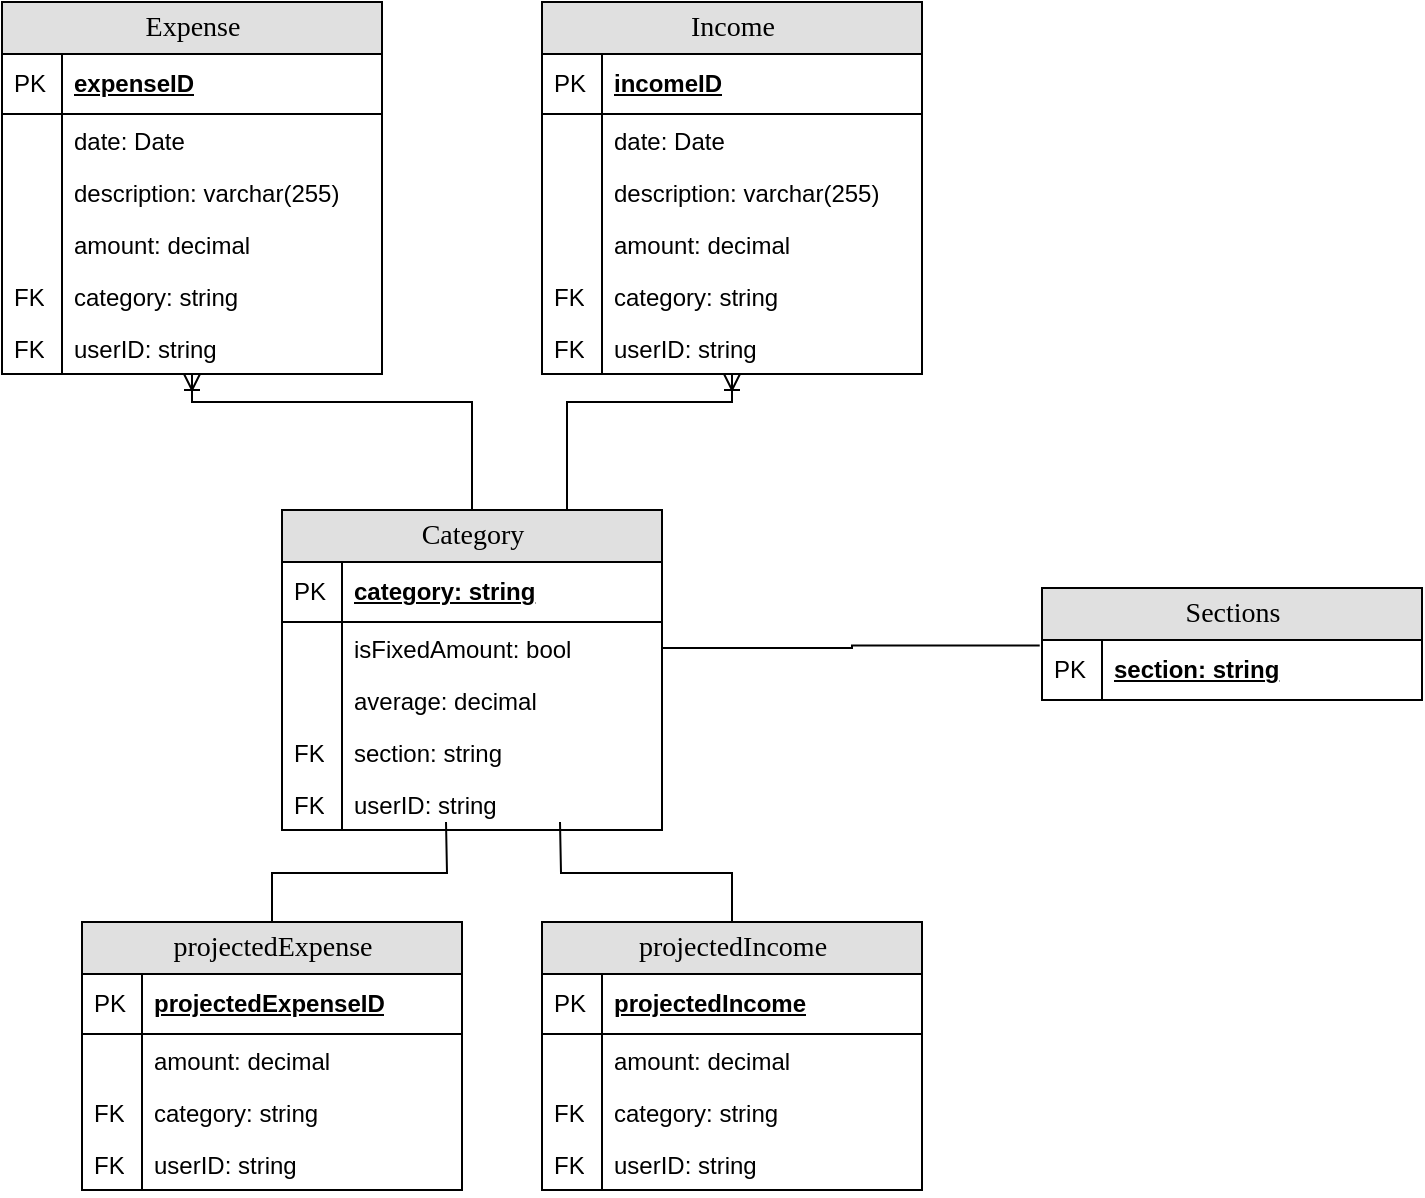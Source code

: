 <mxfile version="20.8.10" type="github">
  <diagram name="Page-1" id="e56a1550-8fbb-45ad-956c-1786394a9013">
    <mxGraphModel dx="974" dy="534" grid="1" gridSize="10" guides="1" tooltips="1" connect="1" arrows="1" fold="1" page="1" pageScale="1" pageWidth="1100" pageHeight="850" background="none" math="0" shadow="0">
      <root>
        <mxCell id="0" />
        <mxCell id="1" parent="0" />
        <mxCell id="pTlCD6fBmRqwdSvY9lYI-57" style="edgeStyle=orthogonalEdgeStyle;rounded=0;orthogonalLoop=1;jettySize=auto;html=1;entryX=0.5;entryY=0;entryDx=0;entryDy=0;strokeColor=default;startArrow=ERoneToMany;startFill=0;endArrow=none;endFill=0;" edge="1" parent="1" source="2e49270ec7c68f3f-80" target="pTlCD6fBmRqwdSvY9lYI-40">
          <mxGeometry relative="1" as="geometry">
            <Array as="points">
              <mxPoint x="355" y="280" />
              <mxPoint x="495" y="280" />
            </Array>
          </mxGeometry>
        </mxCell>
        <mxCell id="2e49270ec7c68f3f-80" value="Expense" style="swimlane;html=1;fontStyle=0;childLayout=stackLayout;horizontal=1;startSize=26;fillColor=#e0e0e0;horizontalStack=0;resizeParent=1;resizeLast=0;collapsible=1;marginBottom=0;swimlaneFillColor=#ffffff;align=center;rounded=0;shadow=0;comic=0;labelBackgroundColor=none;strokeWidth=1;fontFamily=Verdana;fontSize=14" parent="1" vertex="1">
          <mxGeometry x="260" y="80" width="190" height="186" as="geometry" />
        </mxCell>
        <mxCell id="2e49270ec7c68f3f-81" value="expenseID" style="shape=partialRectangle;top=0;left=0;right=0;bottom=1;html=1;align=left;verticalAlign=middle;fillColor=none;spacingLeft=34;spacingRight=4;whiteSpace=wrap;overflow=hidden;rotatable=0;points=[[0,0.5],[1,0.5]];portConstraint=eastwest;dropTarget=0;fontStyle=5;" parent="2e49270ec7c68f3f-80" vertex="1">
          <mxGeometry y="26" width="190" height="30" as="geometry" />
        </mxCell>
        <mxCell id="2e49270ec7c68f3f-82" value="PK" style="shape=partialRectangle;top=0;left=0;bottom=0;html=1;fillColor=none;align=left;verticalAlign=middle;spacingLeft=4;spacingRight=4;whiteSpace=wrap;overflow=hidden;rotatable=0;points=[];portConstraint=eastwest;part=1;" parent="2e49270ec7c68f3f-81" vertex="1" connectable="0">
          <mxGeometry width="30" height="30" as="geometry" />
        </mxCell>
        <mxCell id="2e49270ec7c68f3f-83" value="date: Date" style="shape=partialRectangle;top=0;left=0;right=0;bottom=0;html=1;align=left;verticalAlign=top;fillColor=none;spacingLeft=34;spacingRight=4;whiteSpace=wrap;overflow=hidden;rotatable=0;points=[[0,0.5],[1,0.5]];portConstraint=eastwest;dropTarget=0;" parent="2e49270ec7c68f3f-80" vertex="1">
          <mxGeometry y="56" width="190" height="26" as="geometry" />
        </mxCell>
        <mxCell id="2e49270ec7c68f3f-84" value="" style="shape=partialRectangle;top=0;left=0;bottom=0;html=1;fillColor=none;align=left;verticalAlign=top;spacingLeft=4;spacingRight=4;whiteSpace=wrap;overflow=hidden;rotatable=0;points=[];portConstraint=eastwest;part=1;" parent="2e49270ec7c68f3f-83" vertex="1" connectable="0">
          <mxGeometry width="30" height="26" as="geometry" />
        </mxCell>
        <mxCell id="2e49270ec7c68f3f-85" value="description: varchar(255)" style="shape=partialRectangle;top=0;left=0;right=0;bottom=0;html=1;align=left;verticalAlign=top;fillColor=none;spacingLeft=34;spacingRight=4;whiteSpace=wrap;overflow=hidden;rotatable=0;points=[[0,0.5],[1,0.5]];portConstraint=eastwest;dropTarget=0;" parent="2e49270ec7c68f3f-80" vertex="1">
          <mxGeometry y="82" width="190" height="26" as="geometry" />
        </mxCell>
        <mxCell id="2e49270ec7c68f3f-86" value="" style="shape=partialRectangle;top=0;left=0;bottom=0;html=1;fillColor=none;align=left;verticalAlign=top;spacingLeft=4;spacingRight=4;whiteSpace=wrap;overflow=hidden;rotatable=0;points=[];portConstraint=eastwest;part=1;" parent="2e49270ec7c68f3f-85" vertex="1" connectable="0">
          <mxGeometry width="30" height="26" as="geometry" />
        </mxCell>
        <mxCell id="2e49270ec7c68f3f-87" value="amount: decimal" style="shape=partialRectangle;top=0;left=0;right=0;bottom=0;html=1;align=left;verticalAlign=top;fillColor=none;spacingLeft=34;spacingRight=4;whiteSpace=wrap;overflow=hidden;rotatable=0;points=[[0,0.5],[1,0.5]];portConstraint=eastwest;dropTarget=0;" parent="2e49270ec7c68f3f-80" vertex="1">
          <mxGeometry y="108" width="190" height="26" as="geometry" />
        </mxCell>
        <mxCell id="2e49270ec7c68f3f-88" value="" style="shape=partialRectangle;top=0;left=0;bottom=0;html=1;fillColor=none;align=left;verticalAlign=top;spacingLeft=4;spacingRight=4;whiteSpace=wrap;overflow=hidden;rotatable=0;points=[];portConstraint=eastwest;part=1;" parent="2e49270ec7c68f3f-87" vertex="1" connectable="0">
          <mxGeometry width="30" height="26" as="geometry" />
        </mxCell>
        <mxCell id="2e49270ec7c68f3f-89" value="category: string" style="shape=partialRectangle;top=0;left=0;right=0;bottom=0;html=1;align=left;verticalAlign=top;fillColor=none;spacingLeft=34;spacingRight=4;whiteSpace=wrap;overflow=hidden;rotatable=0;points=[[0,0.5],[1,0.5]];portConstraint=eastwest;dropTarget=0;" parent="2e49270ec7c68f3f-80" vertex="1">
          <mxGeometry y="134" width="190" height="26" as="geometry" />
        </mxCell>
        <mxCell id="2e49270ec7c68f3f-90" value="FK" style="shape=partialRectangle;top=0;left=0;bottom=0;html=1;fillColor=none;align=left;verticalAlign=top;spacingLeft=4;spacingRight=4;whiteSpace=wrap;overflow=hidden;rotatable=0;points=[];portConstraint=eastwest;part=1;" parent="2e49270ec7c68f3f-89" vertex="1" connectable="0">
          <mxGeometry width="30" height="26" as="geometry" />
        </mxCell>
        <mxCell id="pTlCD6fBmRqwdSvY9lYI-97" value="userID: string" style="shape=partialRectangle;top=0;left=0;right=0;bottom=0;html=1;align=left;verticalAlign=top;fillColor=none;spacingLeft=34;spacingRight=4;whiteSpace=wrap;overflow=hidden;rotatable=0;points=[[0,0.5],[1,0.5]];portConstraint=eastwest;dropTarget=0;" vertex="1" parent="2e49270ec7c68f3f-80">
          <mxGeometry y="160" width="190" height="26" as="geometry" />
        </mxCell>
        <mxCell id="pTlCD6fBmRqwdSvY9lYI-98" value="FK" style="shape=partialRectangle;top=0;left=0;bottom=0;html=1;fillColor=none;align=left;verticalAlign=top;spacingLeft=4;spacingRight=4;whiteSpace=wrap;overflow=hidden;rotatable=0;points=[];portConstraint=eastwest;part=1;" vertex="1" connectable="0" parent="pTlCD6fBmRqwdSvY9lYI-97">
          <mxGeometry width="30" height="26" as="geometry" />
        </mxCell>
        <mxCell id="pTlCD6fBmRqwdSvY9lYI-55" style="edgeStyle=orthogonalEdgeStyle;rounded=0;orthogonalLoop=1;jettySize=auto;html=1;entryX=0.75;entryY=0;entryDx=0;entryDy=0;strokeColor=default;startArrow=ERoneToMany;startFill=0;endArrow=none;endFill=0;" edge="1" parent="1" source="pTlCD6fBmRqwdSvY9lYI-29" target="pTlCD6fBmRqwdSvY9lYI-40">
          <mxGeometry relative="1" as="geometry">
            <Array as="points">
              <mxPoint x="625" y="280" />
              <mxPoint x="543" y="280" />
            </Array>
          </mxGeometry>
        </mxCell>
        <mxCell id="pTlCD6fBmRqwdSvY9lYI-29" value="Income" style="swimlane;html=1;fontStyle=0;childLayout=stackLayout;horizontal=1;startSize=26;fillColor=#e0e0e0;horizontalStack=0;resizeParent=1;resizeLast=0;collapsible=1;marginBottom=0;swimlaneFillColor=#ffffff;align=center;rounded=0;shadow=0;comic=0;labelBackgroundColor=none;strokeWidth=1;fontFamily=Verdana;fontSize=14" vertex="1" parent="1">
          <mxGeometry x="530" y="80" width="190" height="186" as="geometry" />
        </mxCell>
        <mxCell id="pTlCD6fBmRqwdSvY9lYI-30" value="incomeID" style="shape=partialRectangle;top=0;left=0;right=0;bottom=1;html=1;align=left;verticalAlign=middle;fillColor=none;spacingLeft=34;spacingRight=4;whiteSpace=wrap;overflow=hidden;rotatable=0;points=[[0,0.5],[1,0.5]];portConstraint=eastwest;dropTarget=0;fontStyle=5;" vertex="1" parent="pTlCD6fBmRqwdSvY9lYI-29">
          <mxGeometry y="26" width="190" height="30" as="geometry" />
        </mxCell>
        <mxCell id="pTlCD6fBmRqwdSvY9lYI-31" value="PK" style="shape=partialRectangle;top=0;left=0;bottom=0;html=1;fillColor=none;align=left;verticalAlign=middle;spacingLeft=4;spacingRight=4;whiteSpace=wrap;overflow=hidden;rotatable=0;points=[];portConstraint=eastwest;part=1;" vertex="1" connectable="0" parent="pTlCD6fBmRqwdSvY9lYI-30">
          <mxGeometry width="30" height="30" as="geometry" />
        </mxCell>
        <mxCell id="pTlCD6fBmRqwdSvY9lYI-32" value="date: Date" style="shape=partialRectangle;top=0;left=0;right=0;bottom=0;html=1;align=left;verticalAlign=top;fillColor=none;spacingLeft=34;spacingRight=4;whiteSpace=wrap;overflow=hidden;rotatable=0;points=[[0,0.5],[1,0.5]];portConstraint=eastwest;dropTarget=0;" vertex="1" parent="pTlCD6fBmRqwdSvY9lYI-29">
          <mxGeometry y="56" width="190" height="26" as="geometry" />
        </mxCell>
        <mxCell id="pTlCD6fBmRqwdSvY9lYI-33" value="" style="shape=partialRectangle;top=0;left=0;bottom=0;html=1;fillColor=none;align=left;verticalAlign=top;spacingLeft=4;spacingRight=4;whiteSpace=wrap;overflow=hidden;rotatable=0;points=[];portConstraint=eastwest;part=1;" vertex="1" connectable="0" parent="pTlCD6fBmRqwdSvY9lYI-32">
          <mxGeometry width="30" height="26" as="geometry" />
        </mxCell>
        <mxCell id="pTlCD6fBmRqwdSvY9lYI-34" value="description: varchar(255)" style="shape=partialRectangle;top=0;left=0;right=0;bottom=0;html=1;align=left;verticalAlign=top;fillColor=none;spacingLeft=34;spacingRight=4;whiteSpace=wrap;overflow=hidden;rotatable=0;points=[[0,0.5],[1,0.5]];portConstraint=eastwest;dropTarget=0;" vertex="1" parent="pTlCD6fBmRqwdSvY9lYI-29">
          <mxGeometry y="82" width="190" height="26" as="geometry" />
        </mxCell>
        <mxCell id="pTlCD6fBmRqwdSvY9lYI-35" value="" style="shape=partialRectangle;top=0;left=0;bottom=0;html=1;fillColor=none;align=left;verticalAlign=top;spacingLeft=4;spacingRight=4;whiteSpace=wrap;overflow=hidden;rotatable=0;points=[];portConstraint=eastwest;part=1;" vertex="1" connectable="0" parent="pTlCD6fBmRqwdSvY9lYI-34">
          <mxGeometry width="30" height="26" as="geometry" />
        </mxCell>
        <mxCell id="pTlCD6fBmRqwdSvY9lYI-36" value="amount: decimal" style="shape=partialRectangle;top=0;left=0;right=0;bottom=0;html=1;align=left;verticalAlign=top;fillColor=none;spacingLeft=34;spacingRight=4;whiteSpace=wrap;overflow=hidden;rotatable=0;points=[[0,0.5],[1,0.5]];portConstraint=eastwest;dropTarget=0;" vertex="1" parent="pTlCD6fBmRqwdSvY9lYI-29">
          <mxGeometry y="108" width="190" height="26" as="geometry" />
        </mxCell>
        <mxCell id="pTlCD6fBmRqwdSvY9lYI-37" value="" style="shape=partialRectangle;top=0;left=0;bottom=0;html=1;fillColor=none;align=left;verticalAlign=top;spacingLeft=4;spacingRight=4;whiteSpace=wrap;overflow=hidden;rotatable=0;points=[];portConstraint=eastwest;part=1;" vertex="1" connectable="0" parent="pTlCD6fBmRqwdSvY9lYI-36">
          <mxGeometry width="30" height="26" as="geometry" />
        </mxCell>
        <mxCell id="pTlCD6fBmRqwdSvY9lYI-38" value="category: string" style="shape=partialRectangle;top=0;left=0;right=0;bottom=0;html=1;align=left;verticalAlign=top;fillColor=none;spacingLeft=34;spacingRight=4;whiteSpace=wrap;overflow=hidden;rotatable=0;points=[[0,0.5],[1,0.5]];portConstraint=eastwest;dropTarget=0;" vertex="1" parent="pTlCD6fBmRqwdSvY9lYI-29">
          <mxGeometry y="134" width="190" height="26" as="geometry" />
        </mxCell>
        <mxCell id="pTlCD6fBmRqwdSvY9lYI-39" value="&lt;div&gt;FK&lt;/div&gt;&lt;div&gt;&lt;br&gt;&lt;/div&gt;" style="shape=partialRectangle;top=0;left=0;bottom=0;html=1;fillColor=none;align=left;verticalAlign=top;spacingLeft=4;spacingRight=4;whiteSpace=wrap;overflow=hidden;rotatable=0;points=[];portConstraint=eastwest;part=1;" vertex="1" connectable="0" parent="pTlCD6fBmRqwdSvY9lYI-38">
          <mxGeometry width="30" height="26" as="geometry" />
        </mxCell>
        <mxCell id="pTlCD6fBmRqwdSvY9lYI-99" value="userID: string" style="shape=partialRectangle;top=0;left=0;right=0;bottom=0;html=1;align=left;verticalAlign=top;fillColor=none;spacingLeft=34;spacingRight=4;whiteSpace=wrap;overflow=hidden;rotatable=0;points=[[0,0.5],[1,0.5]];portConstraint=eastwest;dropTarget=0;" vertex="1" parent="pTlCD6fBmRqwdSvY9lYI-29">
          <mxGeometry y="160" width="190" height="26" as="geometry" />
        </mxCell>
        <mxCell id="pTlCD6fBmRqwdSvY9lYI-100" value="&lt;div&gt;FK&lt;/div&gt;&lt;div&gt;&lt;br&gt;&lt;/div&gt;" style="shape=partialRectangle;top=0;left=0;bottom=0;html=1;fillColor=none;align=left;verticalAlign=top;spacingLeft=4;spacingRight=4;whiteSpace=wrap;overflow=hidden;rotatable=0;points=[];portConstraint=eastwest;part=1;" vertex="1" connectable="0" parent="pTlCD6fBmRqwdSvY9lYI-99">
          <mxGeometry width="30" height="26" as="geometry" />
        </mxCell>
        <mxCell id="pTlCD6fBmRqwdSvY9lYI-40" value="Category" style="swimlane;html=1;fontStyle=0;childLayout=stackLayout;horizontal=1;startSize=26;fillColor=#e0e0e0;horizontalStack=0;resizeParent=1;resizeLast=0;collapsible=1;marginBottom=0;swimlaneFillColor=#ffffff;align=center;rounded=0;shadow=0;comic=0;labelBackgroundColor=none;strokeWidth=1;fontFamily=Verdana;fontSize=14" vertex="1" parent="1">
          <mxGeometry x="400" y="334" width="190" height="160" as="geometry" />
        </mxCell>
        <mxCell id="pTlCD6fBmRqwdSvY9lYI-41" value="category: string" style="shape=partialRectangle;top=0;left=0;right=0;bottom=1;html=1;align=left;verticalAlign=middle;fillColor=none;spacingLeft=34;spacingRight=4;whiteSpace=wrap;overflow=hidden;rotatable=0;points=[[0,0.5],[1,0.5]];portConstraint=eastwest;dropTarget=0;fontStyle=5;" vertex="1" parent="pTlCD6fBmRqwdSvY9lYI-40">
          <mxGeometry y="26" width="190" height="30" as="geometry" />
        </mxCell>
        <mxCell id="pTlCD6fBmRqwdSvY9lYI-42" value="PK" style="shape=partialRectangle;top=0;left=0;bottom=0;html=1;fillColor=none;align=left;verticalAlign=middle;spacingLeft=4;spacingRight=4;whiteSpace=wrap;overflow=hidden;rotatable=0;points=[];portConstraint=eastwest;part=1;" vertex="1" connectable="0" parent="pTlCD6fBmRqwdSvY9lYI-41">
          <mxGeometry width="30" height="30" as="geometry" />
        </mxCell>
        <mxCell id="pTlCD6fBmRqwdSvY9lYI-43" value="isFixedAmount: bool" style="shape=partialRectangle;top=0;left=0;right=0;bottom=0;html=1;align=left;verticalAlign=top;fillColor=none;spacingLeft=34;spacingRight=4;whiteSpace=wrap;overflow=hidden;rotatable=0;points=[[0,0.5],[1,0.5]];portConstraint=eastwest;dropTarget=0;" vertex="1" parent="pTlCD6fBmRqwdSvY9lYI-40">
          <mxGeometry y="56" width="190" height="26" as="geometry" />
        </mxCell>
        <mxCell id="pTlCD6fBmRqwdSvY9lYI-44" value="" style="shape=partialRectangle;top=0;left=0;bottom=0;html=1;fillColor=none;align=left;verticalAlign=top;spacingLeft=4;spacingRight=4;whiteSpace=wrap;overflow=hidden;rotatable=0;points=[];portConstraint=eastwest;part=1;" vertex="1" connectable="0" parent="pTlCD6fBmRqwdSvY9lYI-43">
          <mxGeometry width="30" height="26" as="geometry" />
        </mxCell>
        <mxCell id="pTlCD6fBmRqwdSvY9lYI-82" value="average: decimal" style="shape=partialRectangle;top=0;left=0;right=0;bottom=0;html=1;align=left;verticalAlign=top;fillColor=none;spacingLeft=34;spacingRight=4;whiteSpace=wrap;overflow=hidden;rotatable=0;points=[[0,0.5],[1,0.5]];portConstraint=eastwest;dropTarget=0;" vertex="1" parent="pTlCD6fBmRqwdSvY9lYI-40">
          <mxGeometry y="82" width="190" height="26" as="geometry" />
        </mxCell>
        <mxCell id="pTlCD6fBmRqwdSvY9lYI-83" value="" style="shape=partialRectangle;top=0;left=0;bottom=0;html=1;fillColor=none;align=left;verticalAlign=top;spacingLeft=4;spacingRight=4;whiteSpace=wrap;overflow=hidden;rotatable=0;points=[];portConstraint=eastwest;part=1;" vertex="1" connectable="0" parent="pTlCD6fBmRqwdSvY9lYI-82">
          <mxGeometry width="30" height="26" as="geometry" />
        </mxCell>
        <mxCell id="pTlCD6fBmRqwdSvY9lYI-85" value="section: string" style="shape=partialRectangle;top=0;left=0;right=0;bottom=0;html=1;align=left;verticalAlign=top;fillColor=none;spacingLeft=34;spacingRight=4;whiteSpace=wrap;overflow=hidden;rotatable=0;points=[[0,0.5],[1,0.5]];portConstraint=eastwest;dropTarget=0;" vertex="1" parent="pTlCD6fBmRqwdSvY9lYI-40">
          <mxGeometry y="108" width="190" height="26" as="geometry" />
        </mxCell>
        <mxCell id="pTlCD6fBmRqwdSvY9lYI-86" value="FK" style="shape=partialRectangle;top=0;left=0;bottom=0;html=1;fillColor=none;align=left;verticalAlign=top;spacingLeft=4;spacingRight=4;whiteSpace=wrap;overflow=hidden;rotatable=0;points=[];portConstraint=eastwest;part=1;" vertex="1" connectable="0" parent="pTlCD6fBmRqwdSvY9lYI-85">
          <mxGeometry width="30" height="26" as="geometry" />
        </mxCell>
        <mxCell id="pTlCD6fBmRqwdSvY9lYI-110" value="userID: string" style="shape=partialRectangle;top=0;left=0;right=0;bottom=0;html=1;align=left;verticalAlign=top;fillColor=none;spacingLeft=34;spacingRight=4;whiteSpace=wrap;overflow=hidden;rotatable=0;points=[[0,0.5],[1,0.5]];portConstraint=eastwest;dropTarget=0;" vertex="1" parent="pTlCD6fBmRqwdSvY9lYI-40">
          <mxGeometry y="134" width="190" height="26" as="geometry" />
        </mxCell>
        <mxCell id="pTlCD6fBmRqwdSvY9lYI-111" value="FK" style="shape=partialRectangle;top=0;left=0;bottom=0;html=1;fillColor=none;align=left;verticalAlign=top;spacingLeft=4;spacingRight=4;whiteSpace=wrap;overflow=hidden;rotatable=0;points=[];portConstraint=eastwest;part=1;" vertex="1" connectable="0" parent="pTlCD6fBmRqwdSvY9lYI-110">
          <mxGeometry width="30" height="26" as="geometry" />
        </mxCell>
        <mxCell id="pTlCD6fBmRqwdSvY9lYI-81" style="edgeStyle=orthogonalEdgeStyle;rounded=0;orthogonalLoop=1;jettySize=auto;html=1;strokeColor=default;startArrow=none;startFill=0;endArrow=none;endFill=0;" edge="1" parent="1" source="pTlCD6fBmRqwdSvY9lYI-58">
          <mxGeometry relative="1" as="geometry">
            <mxPoint x="482" y="490" as="targetPoint" />
          </mxGeometry>
        </mxCell>
        <mxCell id="pTlCD6fBmRqwdSvY9lYI-58" value="projectedExpense" style="swimlane;html=1;fontStyle=0;childLayout=stackLayout;horizontal=1;startSize=26;fillColor=#e0e0e0;horizontalStack=0;resizeParent=1;resizeLast=0;collapsible=1;marginBottom=0;swimlaneFillColor=#ffffff;align=center;rounded=0;shadow=0;comic=0;labelBackgroundColor=none;strokeWidth=1;fontFamily=Verdana;fontSize=14" vertex="1" parent="1">
          <mxGeometry x="300" y="540" width="190" height="134" as="geometry" />
        </mxCell>
        <mxCell id="pTlCD6fBmRqwdSvY9lYI-59" value="projectedExpenseID" style="shape=partialRectangle;top=0;left=0;right=0;bottom=1;html=1;align=left;verticalAlign=middle;fillColor=none;spacingLeft=34;spacingRight=4;whiteSpace=wrap;overflow=hidden;rotatable=0;points=[[0,0.5],[1,0.5]];portConstraint=eastwest;dropTarget=0;fontStyle=5;" vertex="1" parent="pTlCD6fBmRqwdSvY9lYI-58">
          <mxGeometry y="26" width="190" height="30" as="geometry" />
        </mxCell>
        <mxCell id="pTlCD6fBmRqwdSvY9lYI-60" value="PK" style="shape=partialRectangle;top=0;left=0;bottom=0;html=1;fillColor=none;align=left;verticalAlign=middle;spacingLeft=4;spacingRight=4;whiteSpace=wrap;overflow=hidden;rotatable=0;points=[];portConstraint=eastwest;part=1;" vertex="1" connectable="0" parent="pTlCD6fBmRqwdSvY9lYI-59">
          <mxGeometry width="30" height="30" as="geometry" />
        </mxCell>
        <mxCell id="pTlCD6fBmRqwdSvY9lYI-65" value="amount: decimal" style="shape=partialRectangle;top=0;left=0;right=0;bottom=0;html=1;align=left;verticalAlign=top;fillColor=none;spacingLeft=34;spacingRight=4;whiteSpace=wrap;overflow=hidden;rotatable=0;points=[[0,0.5],[1,0.5]];portConstraint=eastwest;dropTarget=0;" vertex="1" parent="pTlCD6fBmRqwdSvY9lYI-58">
          <mxGeometry y="56" width="190" height="26" as="geometry" />
        </mxCell>
        <mxCell id="pTlCD6fBmRqwdSvY9lYI-66" value="" style="shape=partialRectangle;top=0;left=0;bottom=0;html=1;fillColor=none;align=left;verticalAlign=top;spacingLeft=4;spacingRight=4;whiteSpace=wrap;overflow=hidden;rotatable=0;points=[];portConstraint=eastwest;part=1;" vertex="1" connectable="0" parent="pTlCD6fBmRqwdSvY9lYI-65">
          <mxGeometry width="30" height="26" as="geometry" />
        </mxCell>
        <mxCell id="pTlCD6fBmRqwdSvY9lYI-67" value="category: string" style="shape=partialRectangle;top=0;left=0;right=0;bottom=0;html=1;align=left;verticalAlign=top;fillColor=none;spacingLeft=34;spacingRight=4;whiteSpace=wrap;overflow=hidden;rotatable=0;points=[[0,0.5],[1,0.5]];portConstraint=eastwest;dropTarget=0;" vertex="1" parent="pTlCD6fBmRqwdSvY9lYI-58">
          <mxGeometry y="82" width="190" height="26" as="geometry" />
        </mxCell>
        <mxCell id="pTlCD6fBmRqwdSvY9lYI-68" value="FK" style="shape=partialRectangle;top=0;left=0;bottom=0;html=1;fillColor=none;align=left;verticalAlign=top;spacingLeft=4;spacingRight=4;whiteSpace=wrap;overflow=hidden;rotatable=0;points=[];portConstraint=eastwest;part=1;" vertex="1" connectable="0" parent="pTlCD6fBmRqwdSvY9lYI-67">
          <mxGeometry width="30" height="26" as="geometry" />
        </mxCell>
        <mxCell id="pTlCD6fBmRqwdSvY9lYI-112" value="userID: string" style="shape=partialRectangle;top=0;left=0;right=0;bottom=0;html=1;align=left;verticalAlign=top;fillColor=none;spacingLeft=34;spacingRight=4;whiteSpace=wrap;overflow=hidden;rotatable=0;points=[[0,0.5],[1,0.5]];portConstraint=eastwest;dropTarget=0;" vertex="1" parent="pTlCD6fBmRqwdSvY9lYI-58">
          <mxGeometry y="108" width="190" height="26" as="geometry" />
        </mxCell>
        <mxCell id="pTlCD6fBmRqwdSvY9lYI-113" value="FK" style="shape=partialRectangle;top=0;left=0;bottom=0;html=1;fillColor=none;align=left;verticalAlign=top;spacingLeft=4;spacingRight=4;whiteSpace=wrap;overflow=hidden;rotatable=0;points=[];portConstraint=eastwest;part=1;" vertex="1" connectable="0" parent="pTlCD6fBmRqwdSvY9lYI-112">
          <mxGeometry width="30" height="26" as="geometry" />
        </mxCell>
        <mxCell id="pTlCD6fBmRqwdSvY9lYI-80" style="edgeStyle=orthogonalEdgeStyle;rounded=0;orthogonalLoop=1;jettySize=auto;html=1;strokeColor=default;startArrow=none;startFill=0;endArrow=none;endFill=0;" edge="1" parent="1" source="pTlCD6fBmRqwdSvY9lYI-69">
          <mxGeometry relative="1" as="geometry">
            <mxPoint x="539" y="490" as="targetPoint" />
          </mxGeometry>
        </mxCell>
        <mxCell id="pTlCD6fBmRqwdSvY9lYI-69" value="projectedIncome" style="swimlane;html=1;fontStyle=0;childLayout=stackLayout;horizontal=1;startSize=26;fillColor=#e0e0e0;horizontalStack=0;resizeParent=1;resizeLast=0;collapsible=1;marginBottom=0;swimlaneFillColor=#ffffff;align=center;rounded=0;shadow=0;comic=0;labelBackgroundColor=none;strokeWidth=1;fontFamily=Verdana;fontSize=14" vertex="1" parent="1">
          <mxGeometry x="530" y="540" width="190" height="134" as="geometry" />
        </mxCell>
        <mxCell id="pTlCD6fBmRqwdSvY9lYI-70" value="projectedIncome" style="shape=partialRectangle;top=0;left=0;right=0;bottom=1;html=1;align=left;verticalAlign=middle;fillColor=none;spacingLeft=34;spacingRight=4;whiteSpace=wrap;overflow=hidden;rotatable=0;points=[[0,0.5],[1,0.5]];portConstraint=eastwest;dropTarget=0;fontStyle=5;" vertex="1" parent="pTlCD6fBmRqwdSvY9lYI-69">
          <mxGeometry y="26" width="190" height="30" as="geometry" />
        </mxCell>
        <mxCell id="pTlCD6fBmRqwdSvY9lYI-71" value="PK" style="shape=partialRectangle;top=0;left=0;bottom=0;html=1;fillColor=none;align=left;verticalAlign=middle;spacingLeft=4;spacingRight=4;whiteSpace=wrap;overflow=hidden;rotatable=0;points=[];portConstraint=eastwest;part=1;" vertex="1" connectable="0" parent="pTlCD6fBmRqwdSvY9lYI-70">
          <mxGeometry width="30" height="30" as="geometry" />
        </mxCell>
        <mxCell id="pTlCD6fBmRqwdSvY9lYI-76" value="amount: decimal" style="shape=partialRectangle;top=0;left=0;right=0;bottom=0;html=1;align=left;verticalAlign=top;fillColor=none;spacingLeft=34;spacingRight=4;whiteSpace=wrap;overflow=hidden;rotatable=0;points=[[0,0.5],[1,0.5]];portConstraint=eastwest;dropTarget=0;" vertex="1" parent="pTlCD6fBmRqwdSvY9lYI-69">
          <mxGeometry y="56" width="190" height="26" as="geometry" />
        </mxCell>
        <mxCell id="pTlCD6fBmRqwdSvY9lYI-77" value="" style="shape=partialRectangle;top=0;left=0;bottom=0;html=1;fillColor=none;align=left;verticalAlign=top;spacingLeft=4;spacingRight=4;whiteSpace=wrap;overflow=hidden;rotatable=0;points=[];portConstraint=eastwest;part=1;" vertex="1" connectable="0" parent="pTlCD6fBmRqwdSvY9lYI-76">
          <mxGeometry width="30" height="26" as="geometry" />
        </mxCell>
        <mxCell id="pTlCD6fBmRqwdSvY9lYI-78" value="category: string" style="shape=partialRectangle;top=0;left=0;right=0;bottom=0;html=1;align=left;verticalAlign=top;fillColor=none;spacingLeft=34;spacingRight=4;whiteSpace=wrap;overflow=hidden;rotatable=0;points=[[0,0.5],[1,0.5]];portConstraint=eastwest;dropTarget=0;" vertex="1" parent="pTlCD6fBmRqwdSvY9lYI-69">
          <mxGeometry y="82" width="190" height="26" as="geometry" />
        </mxCell>
        <mxCell id="pTlCD6fBmRqwdSvY9lYI-79" value="&lt;div&gt;FK&lt;/div&gt;&lt;div&gt;&lt;br&gt;&lt;/div&gt;" style="shape=partialRectangle;top=0;left=0;bottom=0;html=1;fillColor=none;align=left;verticalAlign=top;spacingLeft=4;spacingRight=4;whiteSpace=wrap;overflow=hidden;rotatable=0;points=[];portConstraint=eastwest;part=1;" vertex="1" connectable="0" parent="pTlCD6fBmRqwdSvY9lYI-78">
          <mxGeometry width="30" height="26" as="geometry" />
        </mxCell>
        <mxCell id="pTlCD6fBmRqwdSvY9lYI-114" value="userID: string" style="shape=partialRectangle;top=0;left=0;right=0;bottom=0;html=1;align=left;verticalAlign=top;fillColor=none;spacingLeft=34;spacingRight=4;whiteSpace=wrap;overflow=hidden;rotatable=0;points=[[0,0.5],[1,0.5]];portConstraint=eastwest;dropTarget=0;" vertex="1" parent="pTlCD6fBmRqwdSvY9lYI-69">
          <mxGeometry y="108" width="190" height="26" as="geometry" />
        </mxCell>
        <mxCell id="pTlCD6fBmRqwdSvY9lYI-115" value="&lt;div&gt;FK&lt;/div&gt;&lt;div&gt;&lt;br&gt;&lt;/div&gt;" style="shape=partialRectangle;top=0;left=0;bottom=0;html=1;fillColor=none;align=left;verticalAlign=top;spacingLeft=4;spacingRight=4;whiteSpace=wrap;overflow=hidden;rotatable=0;points=[];portConstraint=eastwest;part=1;" vertex="1" connectable="0" parent="pTlCD6fBmRqwdSvY9lYI-114">
          <mxGeometry width="30" height="26" as="geometry" />
        </mxCell>
        <mxCell id="pTlCD6fBmRqwdSvY9lYI-87" value="Sections" style="swimlane;html=1;fontStyle=0;childLayout=stackLayout;horizontal=1;startSize=26;fillColor=#e0e0e0;horizontalStack=0;resizeParent=1;resizeLast=0;collapsible=1;marginBottom=0;swimlaneFillColor=#ffffff;align=center;rounded=0;shadow=0;comic=0;labelBackgroundColor=none;strokeWidth=1;fontFamily=Verdana;fontSize=14" vertex="1" parent="1">
          <mxGeometry x="780" y="373" width="190" height="56" as="geometry" />
        </mxCell>
        <mxCell id="pTlCD6fBmRqwdSvY9lYI-88" value="section: string" style="shape=partialRectangle;top=0;left=0;right=0;bottom=1;html=1;align=left;verticalAlign=middle;fillColor=none;spacingLeft=34;spacingRight=4;whiteSpace=wrap;overflow=hidden;rotatable=0;points=[[0,0.5],[1,0.5]];portConstraint=eastwest;dropTarget=0;fontStyle=5;" vertex="1" parent="pTlCD6fBmRqwdSvY9lYI-87">
          <mxGeometry y="26" width="190" height="30" as="geometry" />
        </mxCell>
        <mxCell id="pTlCD6fBmRqwdSvY9lYI-89" value="PK" style="shape=partialRectangle;top=0;left=0;bottom=0;html=1;fillColor=none;align=left;verticalAlign=middle;spacingLeft=4;spacingRight=4;whiteSpace=wrap;overflow=hidden;rotatable=0;points=[];portConstraint=eastwest;part=1;" vertex="1" connectable="0" parent="pTlCD6fBmRqwdSvY9lYI-88">
          <mxGeometry width="30" height="30" as="geometry" />
        </mxCell>
        <mxCell id="pTlCD6fBmRqwdSvY9lYI-96" style="edgeStyle=orthogonalEdgeStyle;rounded=0;orthogonalLoop=1;jettySize=auto;html=1;entryX=-0.006;entryY=0.093;entryDx=0;entryDy=0;entryPerimeter=0;strokeColor=default;startArrow=none;startFill=0;endArrow=none;endFill=0;" edge="1" parent="1" source="pTlCD6fBmRqwdSvY9lYI-43" target="pTlCD6fBmRqwdSvY9lYI-88">
          <mxGeometry relative="1" as="geometry" />
        </mxCell>
      </root>
    </mxGraphModel>
  </diagram>
</mxfile>
